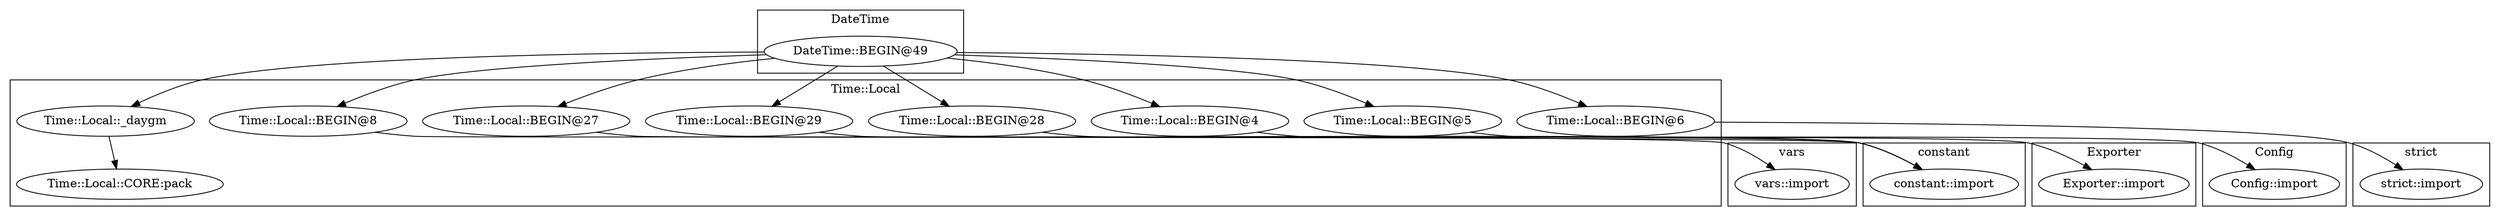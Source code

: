 digraph {
graph [overlap=false]
subgraph cluster_Config {
	label="Config";
	"Config::import";
}
subgraph cluster_Exporter {
	label="Exporter";
	"Exporter::import";
}
subgraph cluster_DateTime {
	label="DateTime";
	"DateTime::BEGIN@49";
}
subgraph cluster_Time_Local {
	label="Time::Local";
	"Time::Local::BEGIN@8";
	"Time::Local::CORE:pack";
	"Time::Local::BEGIN@28";
	"Time::Local::_daygm";
	"Time::Local::BEGIN@4";
	"Time::Local::BEGIN@5";
	"Time::Local::BEGIN@29";
	"Time::Local::BEGIN@27";
	"Time::Local::BEGIN@6";
}
subgraph cluster_vars {
	label="vars";
	"vars::import";
}
subgraph cluster_strict {
	label="strict";
	"strict::import";
}
subgraph cluster_constant {
	label="constant";
	"constant::import";
}
"Time::Local::BEGIN@4" -> "Exporter::import";
"DateTime::BEGIN@49" -> "Time::Local::BEGIN@27";
"DateTime::BEGIN@49" -> "Time::Local::BEGIN@4";
"Time::Local::BEGIN@5" -> "Config::import";
"Time::Local::_daygm" -> "Time::Local::CORE:pack";
"Time::Local::BEGIN@27" -> "constant::import";
"Time::Local::BEGIN@28" -> "constant::import";
"Time::Local::BEGIN@29" -> "constant::import";
"Time::Local::BEGIN@8" -> "vars::import";
"DateTime::BEGIN@49" -> "Time::Local::BEGIN@29";
"Time::Local::BEGIN@6" -> "strict::import";
"DateTime::BEGIN@49" -> "Time::Local::BEGIN@28";
"DateTime::BEGIN@49" -> "Time::Local::BEGIN@8";
"DateTime::BEGIN@49" -> "Time::Local::_daygm";
"DateTime::BEGIN@49" -> "Time::Local::BEGIN@6";
"DateTime::BEGIN@49" -> "Time::Local::BEGIN@5";
}

